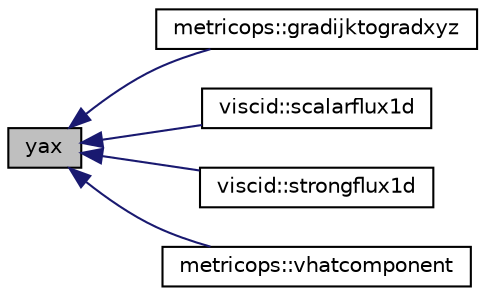digraph "yax"
{
 // INTERACTIVE_SVG=YES
  bgcolor="transparent";
  edge [fontname="Helvetica",fontsize="10",labelfontname="Helvetica",labelfontsize="10"];
  node [fontname="Helvetica",fontsize="10",shape=record];
  rankdir="LR";
  Node37 [label="yax",height=0.2,width=0.4,color="black", fillcolor="grey75", style="filled", fontcolor="black"];
  Node37 -> Node38 [dir="back",color="midnightblue",fontsize="10",style="solid",fontname="Helvetica"];
  Node38 [label="metricops::gradijktogradxyz",height=0.2,width=0.4,color="black",URL="$namespacemetricops.html#a86a362c463e34f26d3ecc8034aa14cd5",tooltip="Converts Cartesian (computational) gradient to physical coordinates. "];
  Node37 -> Node39 [dir="back",color="midnightblue",fontsize="10",style="solid",fontname="Helvetica"];
  Node39 [label="viscid::scalarflux1d",height=0.2,width=0.4,color="black",URL="$namespaceviscid.html#aa6a01cbecb9c6bafc111dc0dd7411891",tooltip="Compute the curvilinear cartesian viscous fluxes in 1 dimension. "];
  Node37 -> Node40 [dir="back",color="midnightblue",fontsize="10",style="solid",fontname="Helvetica"];
  Node40 [label="viscid::strongflux1d",height=0.2,width=0.4,color="black",URL="$namespaceviscid.html#aa370fc5ec33429588facc68ee01d8435",tooltip="Compute the curvilinear cartesian viscous fluxes in 1 dimension. "];
  Node37 -> Node41 [dir="back",color="midnightblue",fontsize="10",style="solid",fontname="Helvetica"];
  Node41 [label="metricops::vhatcomponent",height=0.2,width=0.4,color="black",URL="$namespacemetricops.html#af0813d14ff29789b3c8f479b4bcecd3d"];
}
